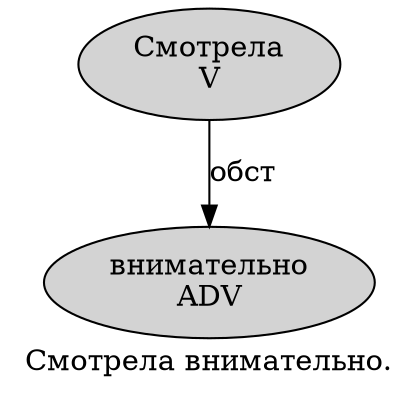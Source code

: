digraph SENTENCE_3892 {
	graph [label="Смотрела внимательно."]
	node [style=filled]
		0 [label="Смотрела
V" color="" fillcolor=lightgray penwidth=1 shape=ellipse]
		1 [label="внимательно
ADV" color="" fillcolor=lightgray penwidth=1 shape=ellipse]
			0 -> 1 [label="обст"]
}
